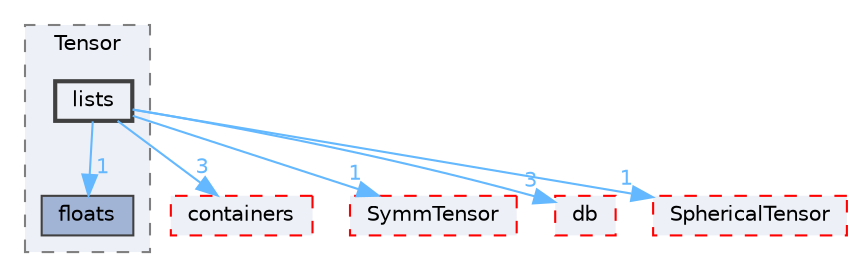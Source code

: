 digraph "src/OpenFOAM/primitives/Tensor/lists"
{
 // LATEX_PDF_SIZE
  bgcolor="transparent";
  edge [fontname=Helvetica,fontsize=10,labelfontname=Helvetica,labelfontsize=10];
  node [fontname=Helvetica,fontsize=10,shape=box,height=0.2,width=0.4];
  compound=true
  subgraph clusterdir_15da0e2a135f43ffeb4645c968ce8ac7 {
    graph [ bgcolor="#edf0f7", pencolor="grey50", label="Tensor", fontname=Helvetica,fontsize=10 style="filled,dashed", URL="dir_15da0e2a135f43ffeb4645c968ce8ac7.html",tooltip=""]
  dir_9de7d19a2cd6e7bf22b94c43d41d0214 [label="floats", fillcolor="#a2b4d6", color="grey25", style="filled", URL="dir_9de7d19a2cd6e7bf22b94c43d41d0214.html",tooltip=""];
  dir_eb1e7f3caa8eb9a5ebb4eb1c1b1fdc67 [label="lists", fillcolor="#edf0f7", color="grey25", style="filled,bold", URL="dir_eb1e7f3caa8eb9a5ebb4eb1c1b1fdc67.html",tooltip=""];
  }
  dir_19d0872053bde092be81d7fe3f56cbf7 [label="containers", fillcolor="#edf0f7", color="red", style="filled,dashed", URL="dir_19d0872053bde092be81d7fe3f56cbf7.html",tooltip=""];
  dir_1dd80385453c5b0e9d626c2fdc4e90dc [label="SymmTensor", fillcolor="#edf0f7", color="red", style="filled,dashed", URL="dir_1dd80385453c5b0e9d626c2fdc4e90dc.html",tooltip=""];
  dir_63c634f7a7cfd679ac26c67fb30fc32f [label="db", fillcolor="#edf0f7", color="red", style="filled,dashed", URL="dir_63c634f7a7cfd679ac26c67fb30fc32f.html",tooltip=""];
  dir_b065e1a4bed1b058c87ac57271f42191 [label="SphericalTensor", fillcolor="#edf0f7", color="red", style="filled,dashed", URL="dir_b065e1a4bed1b058c87ac57271f42191.html",tooltip=""];
  dir_eb1e7f3caa8eb9a5ebb4eb1c1b1fdc67->dir_19d0872053bde092be81d7fe3f56cbf7 [headlabel="3", labeldistance=1.5 headhref="dir_002243_000669.html" href="dir_002243_000669.html" color="steelblue1" fontcolor="steelblue1"];
  dir_eb1e7f3caa8eb9a5ebb4eb1c1b1fdc67->dir_1dd80385453c5b0e9d626c2fdc4e90dc [headlabel="1", labeldistance=1.5 headhref="dir_002243_003930.html" href="dir_002243_003930.html" color="steelblue1" fontcolor="steelblue1"];
  dir_eb1e7f3caa8eb9a5ebb4eb1c1b1fdc67->dir_63c634f7a7cfd679ac26c67fb30fc32f [headlabel="3", labeldistance=1.5 headhref="dir_002243_000817.html" href="dir_002243_000817.html" color="steelblue1" fontcolor="steelblue1"];
  dir_eb1e7f3caa8eb9a5ebb4eb1c1b1fdc67->dir_9de7d19a2cd6e7bf22b94c43d41d0214 [headlabel="1", labeldistance=1.5 headhref="dir_002243_001432.html" href="dir_002243_001432.html" color="steelblue1" fontcolor="steelblue1"];
  dir_eb1e7f3caa8eb9a5ebb4eb1c1b1fdc67->dir_b065e1a4bed1b058c87ac57271f42191 [headlabel="1", labeldistance=1.5 headhref="dir_002243_003705.html" href="dir_002243_003705.html" color="steelblue1" fontcolor="steelblue1"];
}
